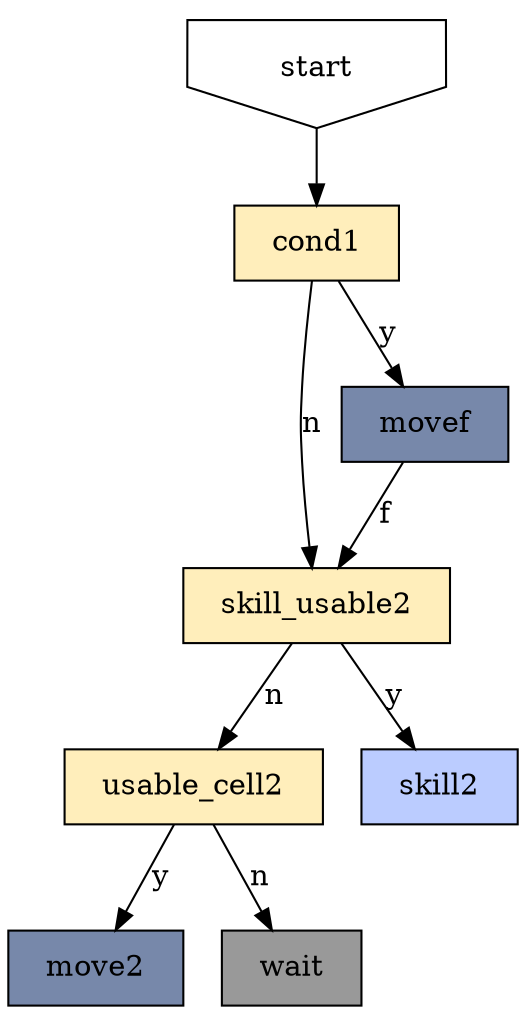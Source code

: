 digraph {
	fixedsize=true;
	concentrate=true;
	node [shape=rect margin="0.25,0.125"];
	start [shape=invhouse];

	node [style=filled fillcolor="#FFEEBB"]; # cond
	cond1 [tooltip="!pos?pos=front"]; # not in front
	skill_usable2 [tooltip="check?type=skill&slot=2&kind=usable"]; # active 2 usable
	usable_cell2 [tooltip="check?type=skill&slot=2&kind=movable"]; # is cell exists that can use active 2

	node [fillcolor="#BBCCFF"];
	skill2 [tooltip="skill?slot=2&target=random"]; # use active 2 to random

	node [fillcolor="#7788aa"];
	movef [tooltip="move?pos=front"]; # move to front
	move2 [tooltip="move?slot=2"]; # move to cell that can use active 2
	wait [tooltip="wait" fillcolor="#999999"]; # wait

	start -> cond1;

	cond1 -> movef [label="y"];
	cond1 -> skill_usable2 [label="n"];

	movef -> skill_usable2 [label="f"];

	skill_usable2 -> skill2 [label="y"];
	skill_usable2 -> usable_cell2 [label="n"];

	usable_cell2 -> move2 [label="y"];
	usable_cell2 -> wait [label="n"];
}